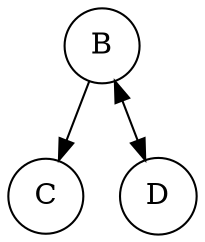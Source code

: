 digraph
{
	0->1;
	0->2[dir="both"];

	0[shape="circle",label="B"];
	1[shape="circle",label="C"];
	2[shape="circle",label="D"];
}